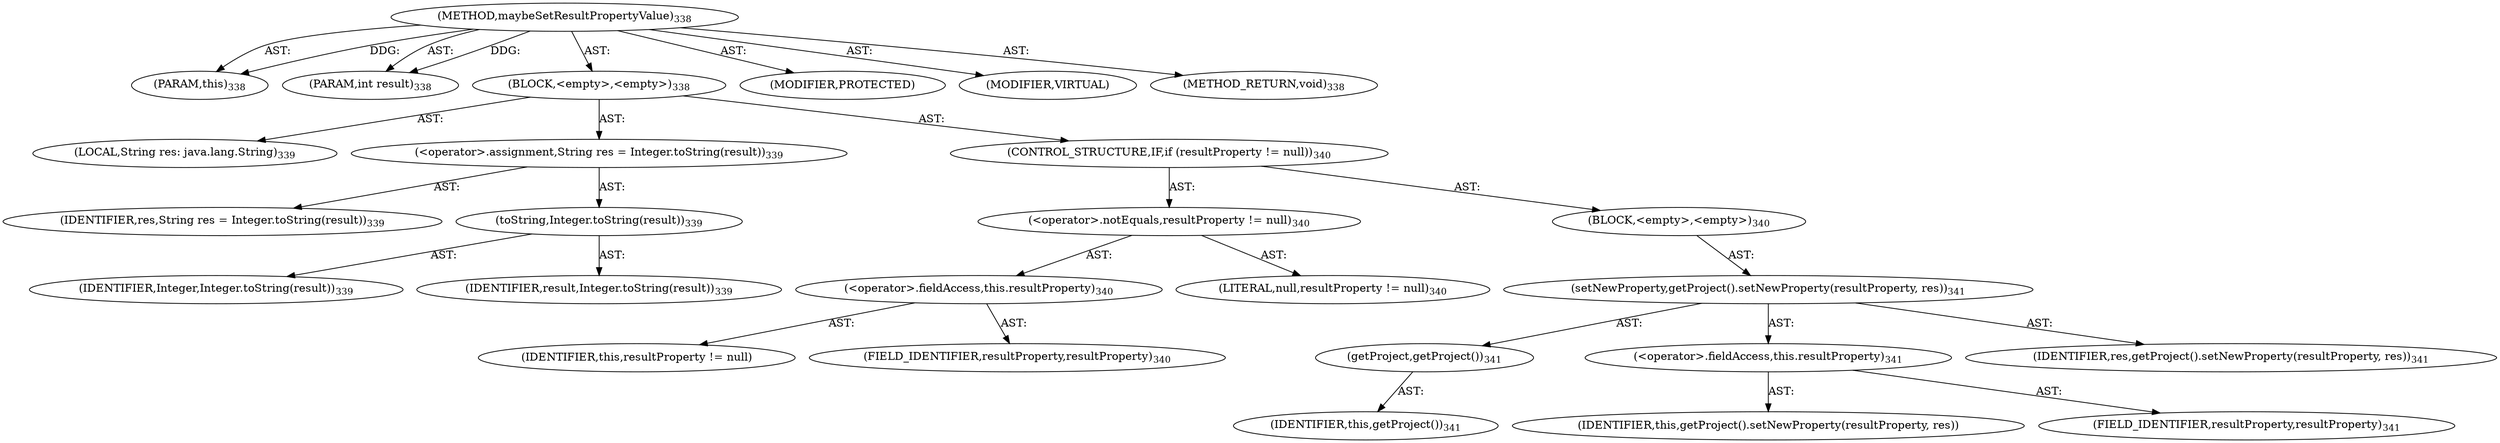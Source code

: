 digraph "maybeSetResultPropertyValue" {  
"111669149717" [label = <(METHOD,maybeSetResultPropertyValue)<SUB>338</SUB>> ]
"115964117000" [label = <(PARAM,this)<SUB>338</SUB>> ]
"115964117042" [label = <(PARAM,int result)<SUB>338</SUB>> ]
"25769803800" [label = <(BLOCK,&lt;empty&gt;,&lt;empty&gt;)<SUB>338</SUB>> ]
"94489280513" [label = <(LOCAL,String res: java.lang.String)<SUB>339</SUB>> ]
"30064771146" [label = <(&lt;operator&gt;.assignment,String res = Integer.toString(result))<SUB>339</SUB>> ]
"68719476826" [label = <(IDENTIFIER,res,String res = Integer.toString(result))<SUB>339</SUB>> ]
"30064771147" [label = <(toString,Integer.toString(result))<SUB>339</SUB>> ]
"68719476827" [label = <(IDENTIFIER,Integer,Integer.toString(result))<SUB>339</SUB>> ]
"68719476828" [label = <(IDENTIFIER,result,Integer.toString(result))<SUB>339</SUB>> ]
"47244640258" [label = <(CONTROL_STRUCTURE,IF,if (resultProperty != null))<SUB>340</SUB>> ]
"30064771148" [label = <(&lt;operator&gt;.notEquals,resultProperty != null)<SUB>340</SUB>> ]
"30064771149" [label = <(&lt;operator&gt;.fieldAccess,this.resultProperty)<SUB>340</SUB>> ]
"68719476829" [label = <(IDENTIFIER,this,resultProperty != null)> ]
"55834574882" [label = <(FIELD_IDENTIFIER,resultProperty,resultProperty)<SUB>340</SUB>> ]
"90194313231" [label = <(LITERAL,null,resultProperty != null)<SUB>340</SUB>> ]
"25769803801" [label = <(BLOCK,&lt;empty&gt;,&lt;empty&gt;)<SUB>340</SUB>> ]
"30064771150" [label = <(setNewProperty,getProject().setNewProperty(resultProperty, res))<SUB>341</SUB>> ]
"30064771151" [label = <(getProject,getProject())<SUB>341</SUB>> ]
"68719476745" [label = <(IDENTIFIER,this,getProject())<SUB>341</SUB>> ]
"30064771152" [label = <(&lt;operator&gt;.fieldAccess,this.resultProperty)<SUB>341</SUB>> ]
"68719476830" [label = <(IDENTIFIER,this,getProject().setNewProperty(resultProperty, res))> ]
"55834574883" [label = <(FIELD_IDENTIFIER,resultProperty,resultProperty)<SUB>341</SUB>> ]
"68719476831" [label = <(IDENTIFIER,res,getProject().setNewProperty(resultProperty, res))<SUB>341</SUB>> ]
"133143986233" [label = <(MODIFIER,PROTECTED)> ]
"133143986234" [label = <(MODIFIER,VIRTUAL)> ]
"128849018901" [label = <(METHOD_RETURN,void)<SUB>338</SUB>> ]
  "111669149717" -> "115964117000"  [ label = "AST: "] 
  "111669149717" -> "115964117042"  [ label = "AST: "] 
  "111669149717" -> "25769803800"  [ label = "AST: "] 
  "111669149717" -> "133143986233"  [ label = "AST: "] 
  "111669149717" -> "133143986234"  [ label = "AST: "] 
  "111669149717" -> "128849018901"  [ label = "AST: "] 
  "25769803800" -> "94489280513"  [ label = "AST: "] 
  "25769803800" -> "30064771146"  [ label = "AST: "] 
  "25769803800" -> "47244640258"  [ label = "AST: "] 
  "30064771146" -> "68719476826"  [ label = "AST: "] 
  "30064771146" -> "30064771147"  [ label = "AST: "] 
  "30064771147" -> "68719476827"  [ label = "AST: "] 
  "30064771147" -> "68719476828"  [ label = "AST: "] 
  "47244640258" -> "30064771148"  [ label = "AST: "] 
  "47244640258" -> "25769803801"  [ label = "AST: "] 
  "30064771148" -> "30064771149"  [ label = "AST: "] 
  "30064771148" -> "90194313231"  [ label = "AST: "] 
  "30064771149" -> "68719476829"  [ label = "AST: "] 
  "30064771149" -> "55834574882"  [ label = "AST: "] 
  "25769803801" -> "30064771150"  [ label = "AST: "] 
  "30064771150" -> "30064771151"  [ label = "AST: "] 
  "30064771150" -> "30064771152"  [ label = "AST: "] 
  "30064771150" -> "68719476831"  [ label = "AST: "] 
  "30064771151" -> "68719476745"  [ label = "AST: "] 
  "30064771152" -> "68719476830"  [ label = "AST: "] 
  "30064771152" -> "55834574883"  [ label = "AST: "] 
  "111669149717" -> "115964117000"  [ label = "DDG: "] 
  "111669149717" -> "115964117042"  [ label = "DDG: "] 
}
